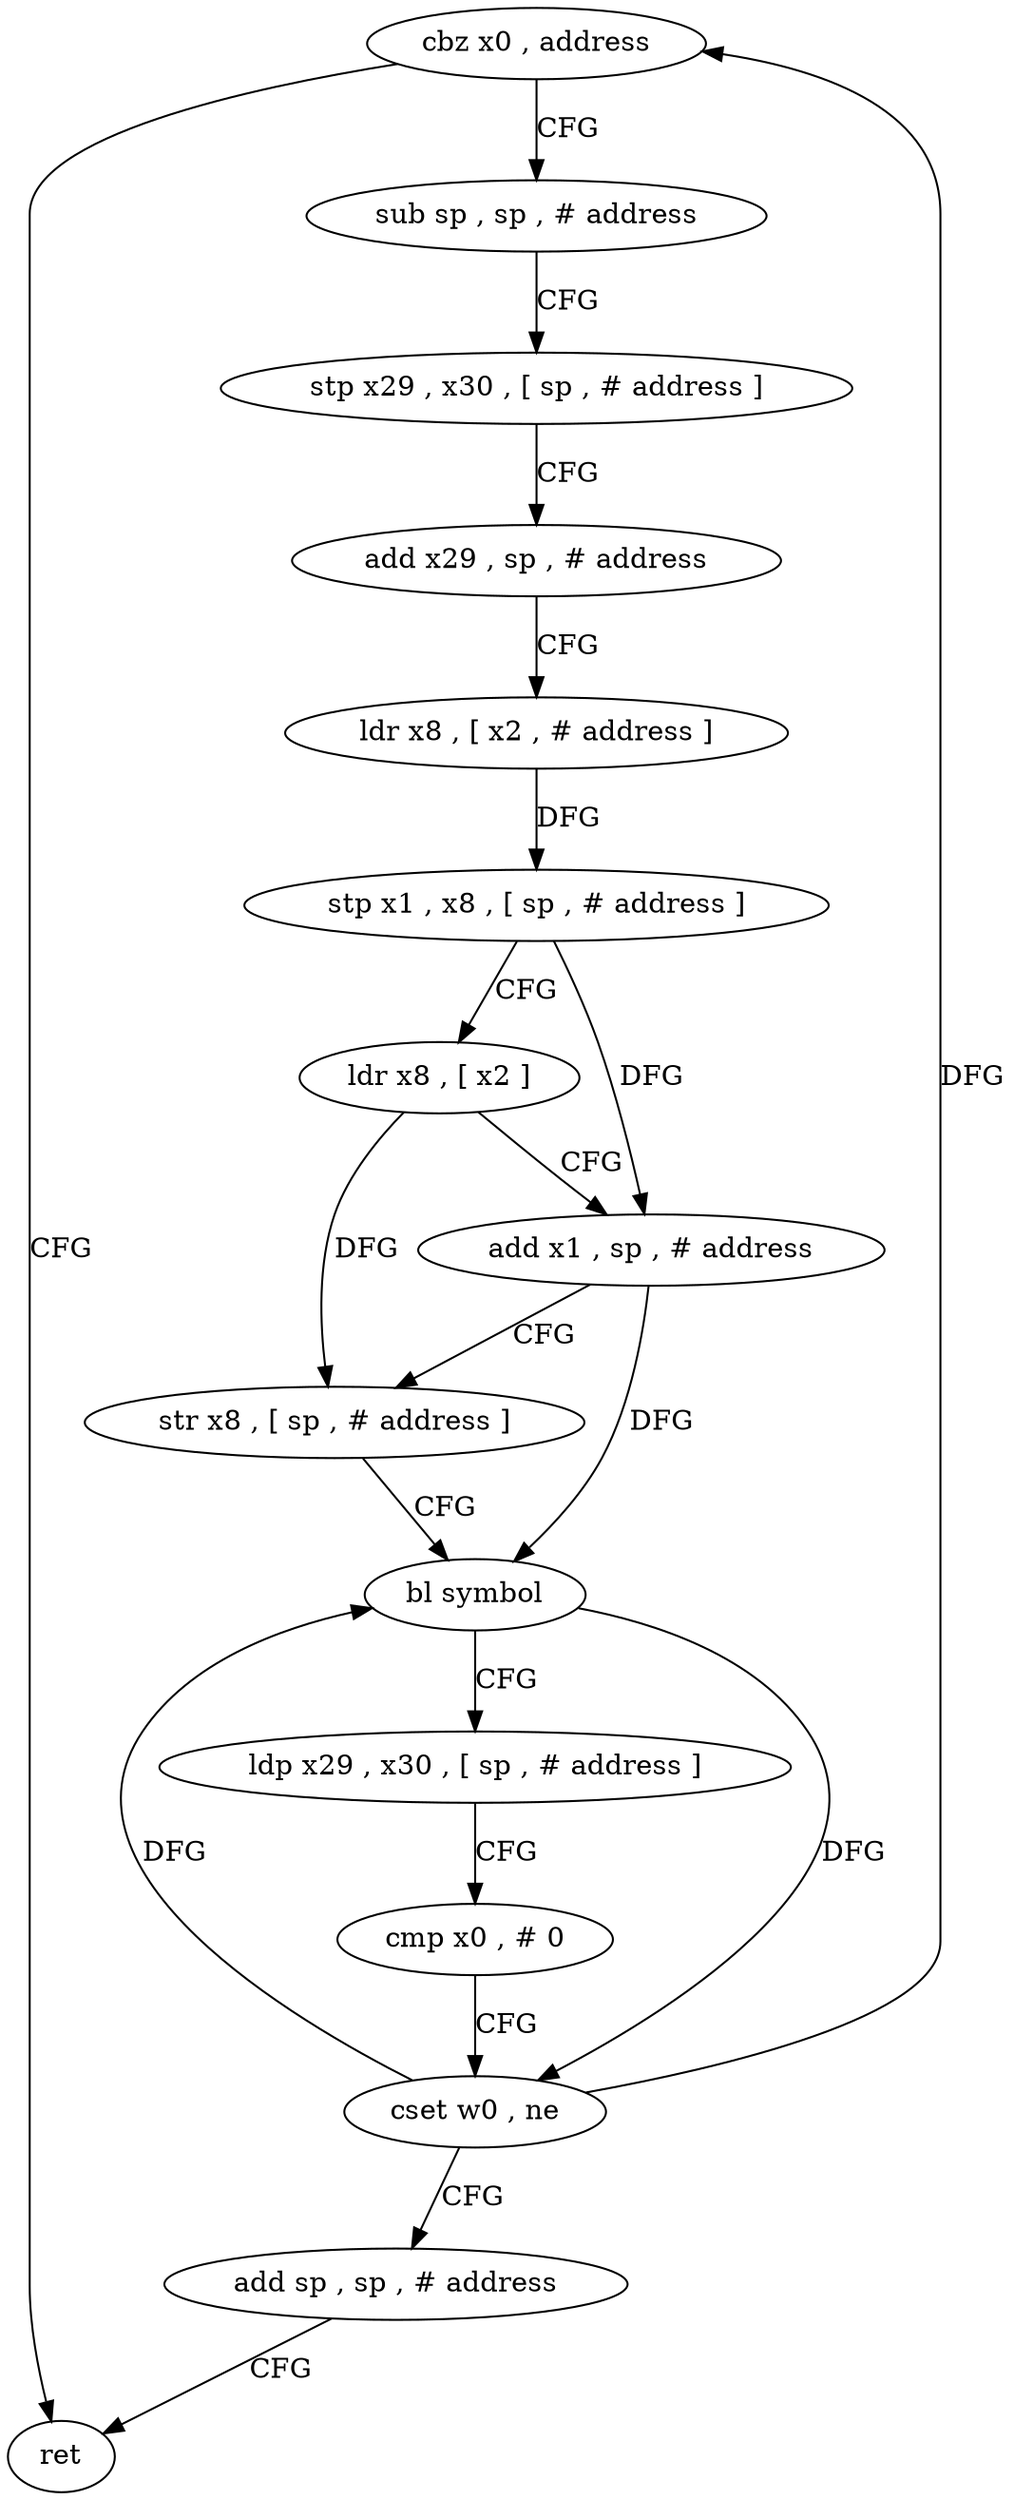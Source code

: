 digraph "func" {
"4235548" [label = "cbz x0 , address" ]
"4235604" [label = "ret" ]
"4235552" [label = "sub sp , sp , # address" ]
"4235556" [label = "stp x29 , x30 , [ sp , # address ]" ]
"4235560" [label = "add x29 , sp , # address" ]
"4235564" [label = "ldr x8 , [ x2 , # address ]" ]
"4235568" [label = "stp x1 , x8 , [ sp , # address ]" ]
"4235572" [label = "ldr x8 , [ x2 ]" ]
"4235576" [label = "add x1 , sp , # address" ]
"4235580" [label = "str x8 , [ sp , # address ]" ]
"4235584" [label = "bl symbol" ]
"4235588" [label = "ldp x29 , x30 , [ sp , # address ]" ]
"4235592" [label = "cmp x0 , # 0" ]
"4235596" [label = "cset w0 , ne" ]
"4235600" [label = "add sp , sp , # address" ]
"4235548" -> "4235604" [ label = "CFG" ]
"4235548" -> "4235552" [ label = "CFG" ]
"4235552" -> "4235556" [ label = "CFG" ]
"4235556" -> "4235560" [ label = "CFG" ]
"4235560" -> "4235564" [ label = "CFG" ]
"4235564" -> "4235568" [ label = "DFG" ]
"4235568" -> "4235572" [ label = "CFG" ]
"4235568" -> "4235576" [ label = "DFG" ]
"4235572" -> "4235576" [ label = "CFG" ]
"4235572" -> "4235580" [ label = "DFG" ]
"4235576" -> "4235580" [ label = "CFG" ]
"4235576" -> "4235584" [ label = "DFG" ]
"4235580" -> "4235584" [ label = "CFG" ]
"4235584" -> "4235588" [ label = "CFG" ]
"4235584" -> "4235596" [ label = "DFG" ]
"4235588" -> "4235592" [ label = "CFG" ]
"4235592" -> "4235596" [ label = "CFG" ]
"4235596" -> "4235600" [ label = "CFG" ]
"4235596" -> "4235548" [ label = "DFG" ]
"4235596" -> "4235584" [ label = "DFG" ]
"4235600" -> "4235604" [ label = "CFG" ]
}
